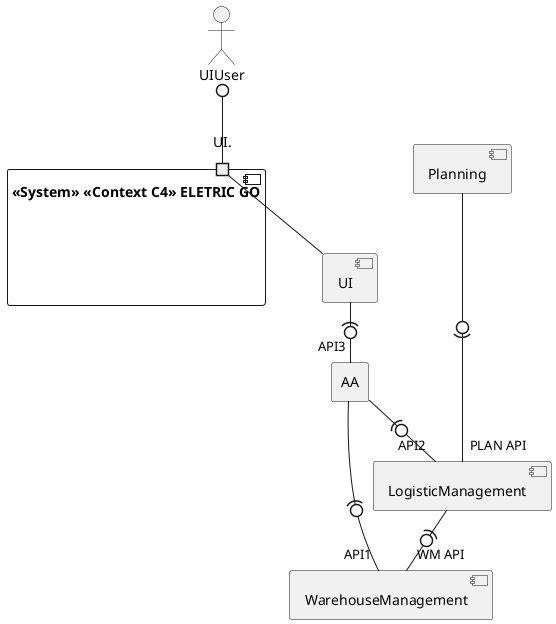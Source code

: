 @startuml
actor UIUser

LogisticManagement-(0- "WM API" WarehouseManagement
AA -(0- "API1" WarehouseManagement
AA -(0- "API2" LogisticManagement
UI -(0- "API3" AA
Planning --0)-- "PLAN API" LogisticManagement



component "«System» «Context C4» ELETRIC GO" {
port UI.
' port SSOAPI
component UI{
}
component WarehouseManagement {
}
component LogisticManagement{
}
rectangle AA {
}
component Planning{
}
}
UI. -- UI
UIUser 0-- UI.


@enduml